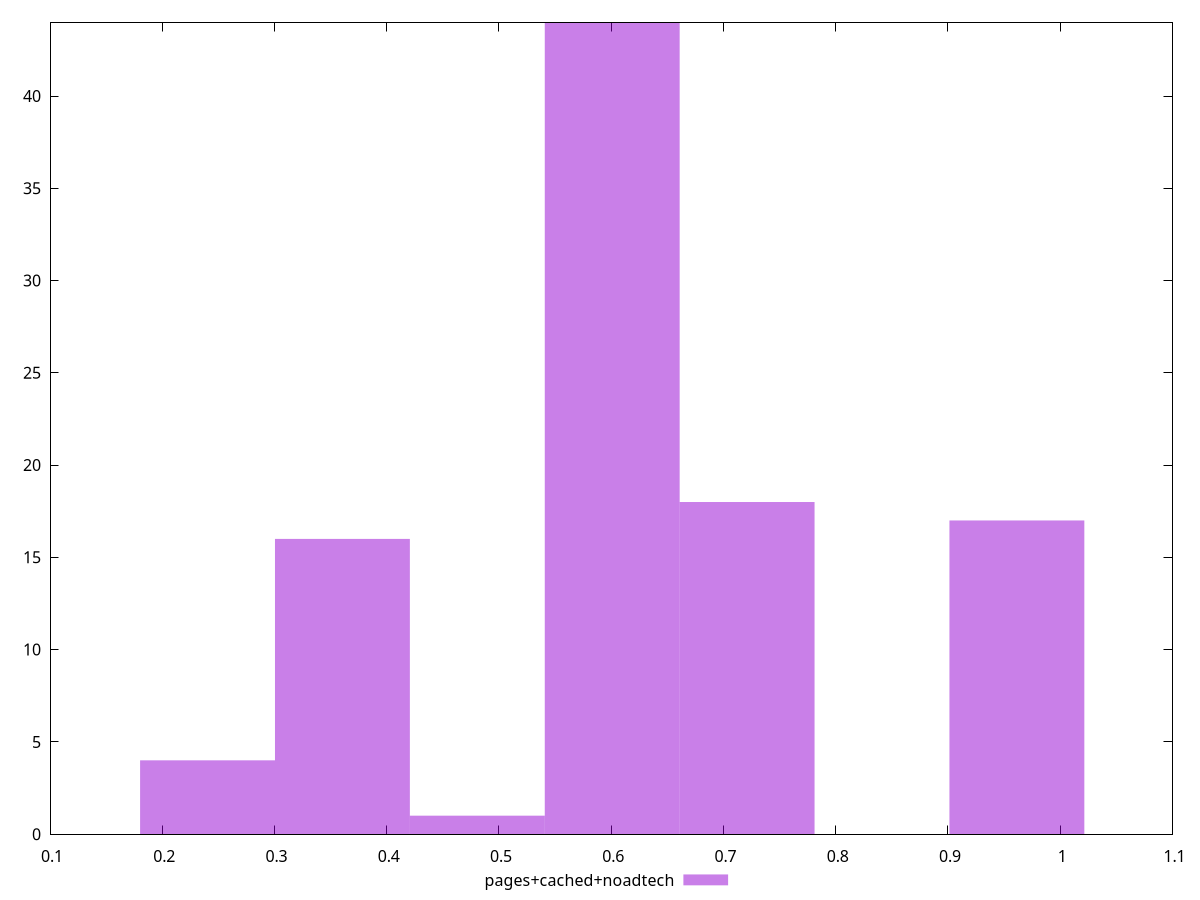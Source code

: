 $_pagesCachedNoadtech <<EOF
0.6008570916793954 44
0.9613713466870326 17
0.7210285100152745 18
0.36051425500763723 16
0.24034283667175815 4
0.4806856733435163 1
EOF
set key outside below
set terminal pngcairo
set output "report_00004_2020-11-02T20-21-41.718Z/cumulative-layout-shift/pages+cached+noadtech//hist.png"
set yrange [0:44]
set boxwidth 0.12017141833587908
set style fill transparent solid 0.5 noborder
plot $_pagesCachedNoadtech title "pages+cached+noadtech" with boxes ,